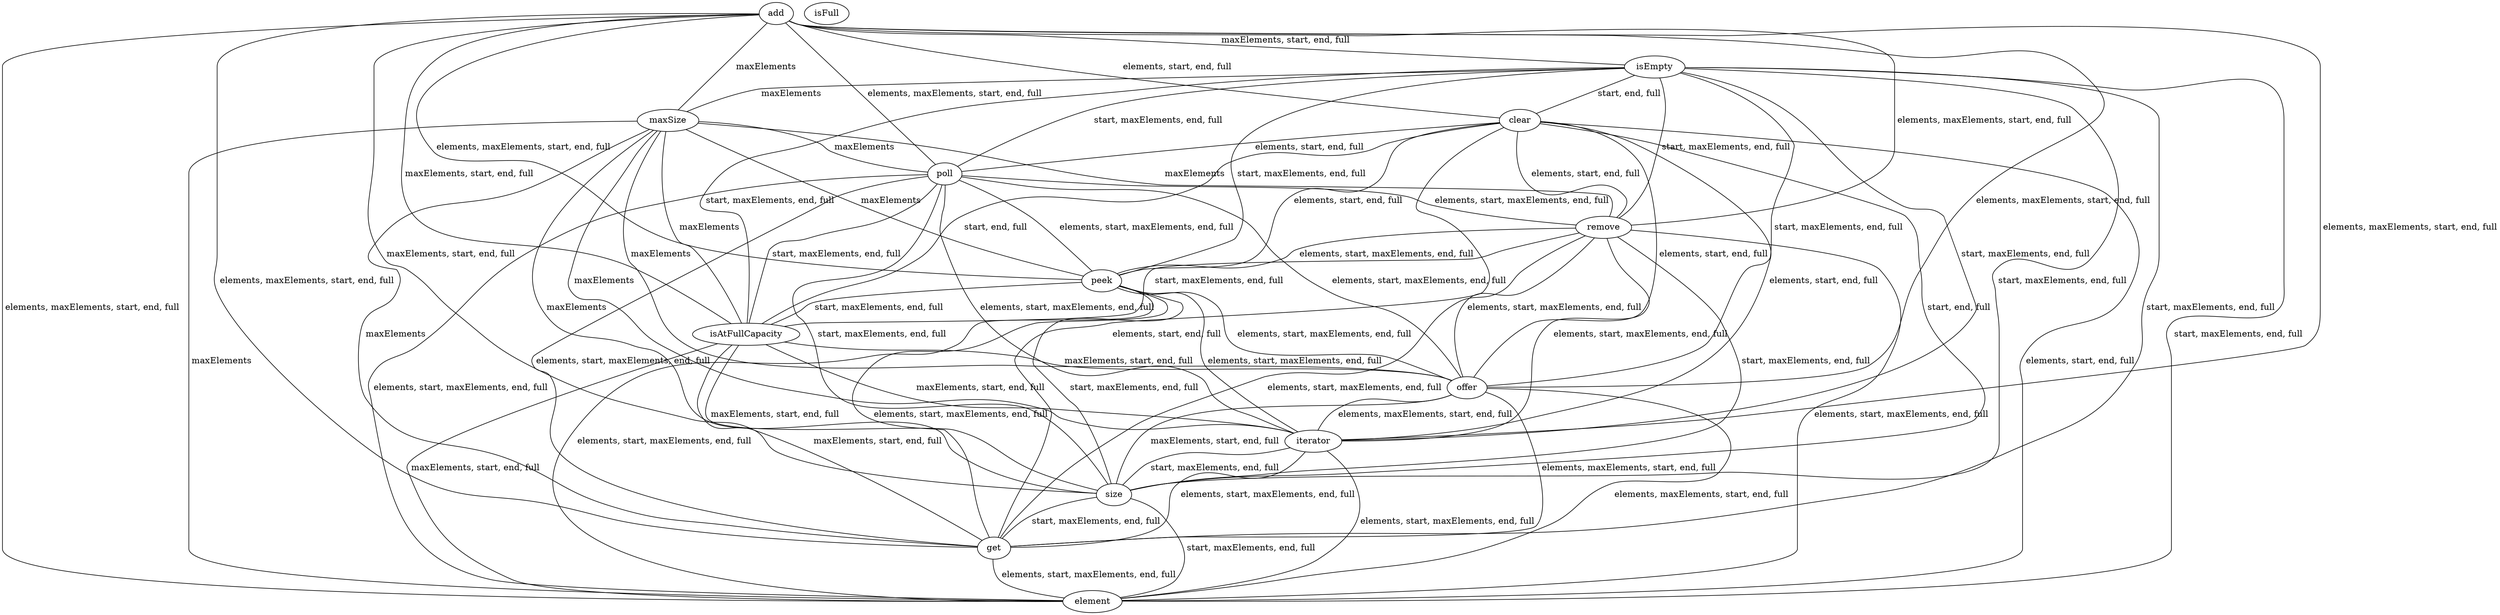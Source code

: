 digraph G {
add;
isEmpty;
clear;
maxSize;
poll;
remove;
peek;
isAtFullCapacity;
offer;
iterator;
size;
get;
isFull;
element;
add -> isAtFullCapacity [label=" maxElements, start, end, full", dir=none];
add -> offer [label=" elements, maxElements, start, end, full", dir=none];
add -> iterator [label=" elements, maxElements, start, end, full", dir=none];
add -> size [label=" maxElements, start, end, full", dir=none];
add -> get [label=" elements, maxElements, start, end, full", dir=none];
add -> isEmpty [label=" maxElements, start, end, full", dir=none];
add -> clear [label=" elements, start, end, full", dir=none];
add -> maxSize [label=" maxElements", dir=none];
add -> poll [label=" elements, maxElements, start, end, full", dir=none];
add -> remove [label=" elements, maxElements, start, end, full", dir=none];
add -> peek [label=" elements, maxElements, start, end, full", dir=none];
add -> element [label=" elements, maxElements, start, end, full", dir=none];
isAtFullCapacity -> offer [label=" maxElements, start, end, full", dir=none];
isAtFullCapacity -> iterator [label=" maxElements, start, end, full", dir=none];
isAtFullCapacity -> size [label=" maxElements, start, end, full", dir=none];
isAtFullCapacity -> get [label=" maxElements, start, end, full", dir=none];
isAtFullCapacity -> element [label=" maxElements, start, end, full", dir=none];
offer -> iterator [label=" elements, maxElements, start, end, full", dir=none];
offer -> size [label=" maxElements, start, end, full", dir=none];
offer -> get [label=" elements, maxElements, start, end, full", dir=none];
offer -> element [label=" elements, maxElements, start, end, full", dir=none];
iterator -> size [label=" start, maxElements, end, full", dir=none];
iterator -> get [label=" elements, start, maxElements, end, full", dir=none];
iterator -> element [label=" elements, start, maxElements, end, full", dir=none];
size -> get [label=" start, maxElements, end, full", dir=none];
size -> element [label=" start, maxElements, end, full", dir=none];
get -> element [label=" elements, start, maxElements, end, full", dir=none];
isEmpty -> isAtFullCapacity [label=" start, maxElements, end, full", dir=none];
isEmpty -> offer [label=" start, maxElements, end, full", dir=none];
isEmpty -> iterator [label=" start, maxElements, end, full", dir=none];
isEmpty -> size [label=" start, maxElements, end, full", dir=none];
isEmpty -> get [label=" start, maxElements, end, full", dir=none];
isEmpty -> clear [label=" start, end, full", dir=none];
isEmpty -> maxSize [label=" maxElements", dir=none];
isEmpty -> poll [label=" start, maxElements, end, full", dir=none];
isEmpty -> remove [label=" start, maxElements, end, full", dir=none];
isEmpty -> peek [label=" start, maxElements, end, full", dir=none];
isEmpty -> element [label=" start, maxElements, end, full", dir=none];
clear -> isAtFullCapacity [label=" start, end, full", dir=none];
clear -> offer [label=" elements, start, end, full", dir=none];
clear -> iterator [label=" elements, start, end, full", dir=none];
clear -> size [label=" start, end, full", dir=none];
clear -> get [label=" elements, start, end, full", dir=none];
clear -> poll [label=" elements, start, end, full", dir=none];
clear -> remove [label=" elements, start, end, full", dir=none];
clear -> peek [label=" elements, start, end, full", dir=none];
clear -> element [label=" elements, start, end, full", dir=none];
maxSize -> isAtFullCapacity [label=" maxElements", dir=none];
maxSize -> offer [label=" maxElements", dir=none];
maxSize -> iterator [label=" maxElements", dir=none];
maxSize -> size [label=" maxElements", dir=none];
maxSize -> get [label=" maxElements", dir=none];
maxSize -> poll [label=" maxElements", dir=none];
maxSize -> remove [label=" maxElements", dir=none];
maxSize -> peek [label=" maxElements", dir=none];
maxSize -> element [label=" maxElements", dir=none];
poll -> isAtFullCapacity [label=" start, maxElements, end, full", dir=none];
poll -> offer [label=" elements, start, maxElements, end, full", dir=none];
poll -> iterator [label=" elements, start, maxElements, end, full", dir=none];
poll -> size [label=" start, maxElements, end, full", dir=none];
poll -> get [label=" elements, start, maxElements, end, full", dir=none];
poll -> remove [label=" elements, start, maxElements, end, full", dir=none];
poll -> peek [label=" elements, start, maxElements, end, full", dir=none];
poll -> element [label=" elements, start, maxElements, end, full", dir=none];
remove -> isAtFullCapacity [label=" start, maxElements, end, full", dir=none];
remove -> offer [label=" elements, start, maxElements, end, full", dir=none];
remove -> iterator [label=" elements, start, maxElements, end, full", dir=none];
remove -> size [label=" start, maxElements, end, full", dir=none];
remove -> get [label=" elements, start, maxElements, end, full", dir=none];
remove -> peek [label=" elements, start, maxElements, end, full", dir=none];
remove -> element [label=" elements, start, maxElements, end, full", dir=none];
peek -> isAtFullCapacity [label=" start, maxElements, end, full", dir=none];
peek -> offer [label=" elements, start, maxElements, end, full", dir=none];
peek -> iterator [label=" elements, start, maxElements, end, full", dir=none];
peek -> size [label=" start, maxElements, end, full", dir=none];
peek -> get [label=" elements, start, maxElements, end, full", dir=none];
peek -> element [label=" elements, start, maxElements, end, full", dir=none];
}